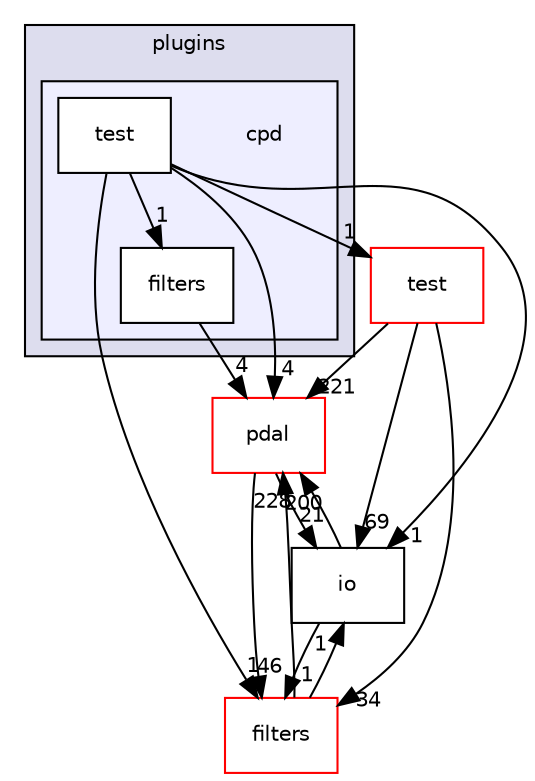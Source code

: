 digraph "pdal/plugins/cpd" {
  compound=true
  node [ fontsize="10", fontname="Helvetica"];
  edge [ labelfontsize="10", labelfontname="Helvetica"];
  subgraph clusterdir_afa3ef11413a136c9ba1f7af288efe0d {
    graph [ bgcolor="#ddddee", pencolor="black", label="plugins" fontname="Helvetica", fontsize="10", URL="dir_afa3ef11413a136c9ba1f7af288efe0d.html"]
  subgraph clusterdir_36f5c05cef57dd1944e400c0ab2825c3 {
    graph [ bgcolor="#eeeeff", pencolor="black", label="" URL="dir_36f5c05cef57dd1944e400c0ab2825c3.html"];
    dir_36f5c05cef57dd1944e400c0ab2825c3 [shape=plaintext label="cpd"];
    dir_30da5df6278b814251fbb2199adbcdb2 [shape=box label="filters" color="black" fillcolor="white" style="filled" URL="dir_30da5df6278b814251fbb2199adbcdb2.html"];
    dir_7ebe1fba19a6587a04dc4b3a27c51a88 [shape=box label="test" color="black" fillcolor="white" style="filled" URL="dir_7ebe1fba19a6587a04dc4b3a27c51a88.html"];
  }
  }
  dir_37e2adedb6e706efcbfadb5213756005 [shape=box label="pdal" fillcolor="white" style="filled" color="red" URL="dir_37e2adedb6e706efcbfadb5213756005.html"];
  dir_88aa5027650279860e272a4a9998da6e [shape=box label="test" fillcolor="white" style="filled" color="red" URL="dir_88aa5027650279860e272a4a9998da6e.html"];
  dir_1d5bbadd870fe047ff237b24e55617ae [shape=box label="io" URL="dir_1d5bbadd870fe047ff237b24e55617ae.html"];
  dir_9348238a26585a7e0b208544997ebe2f [shape=box label="filters" fillcolor="white" style="filled" color="red" URL="dir_9348238a26585a7e0b208544997ebe2f.html"];
  dir_37e2adedb6e706efcbfadb5213756005->dir_1d5bbadd870fe047ff237b24e55617ae [headlabel="21", labeldistance=1.5 headhref="dir_000050_000044.html"];
  dir_37e2adedb6e706efcbfadb5213756005->dir_9348238a26585a7e0b208544997ebe2f [headlabel="46", labeldistance=1.5 headhref="dir_000050_000042.html"];
  dir_30da5df6278b814251fbb2199adbcdb2->dir_37e2adedb6e706efcbfadb5213756005 [headlabel="4", labeldistance=1.5 headhref="dir_000056_000050.html"];
  dir_88aa5027650279860e272a4a9998da6e->dir_37e2adedb6e706efcbfadb5213756005 [headlabel="221", labeldistance=1.5 headhref="dir_000012_000050.html"];
  dir_88aa5027650279860e272a4a9998da6e->dir_1d5bbadd870fe047ff237b24e55617ae [headlabel="69", labeldistance=1.5 headhref="dir_000012_000044.html"];
  dir_88aa5027650279860e272a4a9998da6e->dir_9348238a26585a7e0b208544997ebe2f [headlabel="34", labeldistance=1.5 headhref="dir_000012_000042.html"];
  dir_7ebe1fba19a6587a04dc4b3a27c51a88->dir_37e2adedb6e706efcbfadb5213756005 [headlabel="4", labeldistance=1.5 headhref="dir_000057_000050.html"];
  dir_7ebe1fba19a6587a04dc4b3a27c51a88->dir_30da5df6278b814251fbb2199adbcdb2 [headlabel="1", labeldistance=1.5 headhref="dir_000057_000056.html"];
  dir_7ebe1fba19a6587a04dc4b3a27c51a88->dir_88aa5027650279860e272a4a9998da6e [headlabel="1", labeldistance=1.5 headhref="dir_000057_000012.html"];
  dir_7ebe1fba19a6587a04dc4b3a27c51a88->dir_1d5bbadd870fe047ff237b24e55617ae [headlabel="1", labeldistance=1.5 headhref="dir_000057_000044.html"];
  dir_7ebe1fba19a6587a04dc4b3a27c51a88->dir_9348238a26585a7e0b208544997ebe2f [headlabel="1", labeldistance=1.5 headhref="dir_000057_000042.html"];
  dir_1d5bbadd870fe047ff237b24e55617ae->dir_37e2adedb6e706efcbfadb5213756005 [headlabel="200", labeldistance=1.5 headhref="dir_000044_000050.html"];
  dir_1d5bbadd870fe047ff237b24e55617ae->dir_9348238a26585a7e0b208544997ebe2f [headlabel="1", labeldistance=1.5 headhref="dir_000044_000042.html"];
  dir_9348238a26585a7e0b208544997ebe2f->dir_37e2adedb6e706efcbfadb5213756005 [headlabel="228", labeldistance=1.5 headhref="dir_000042_000050.html"];
  dir_9348238a26585a7e0b208544997ebe2f->dir_1d5bbadd870fe047ff237b24e55617ae [headlabel="1", labeldistance=1.5 headhref="dir_000042_000044.html"];
}
